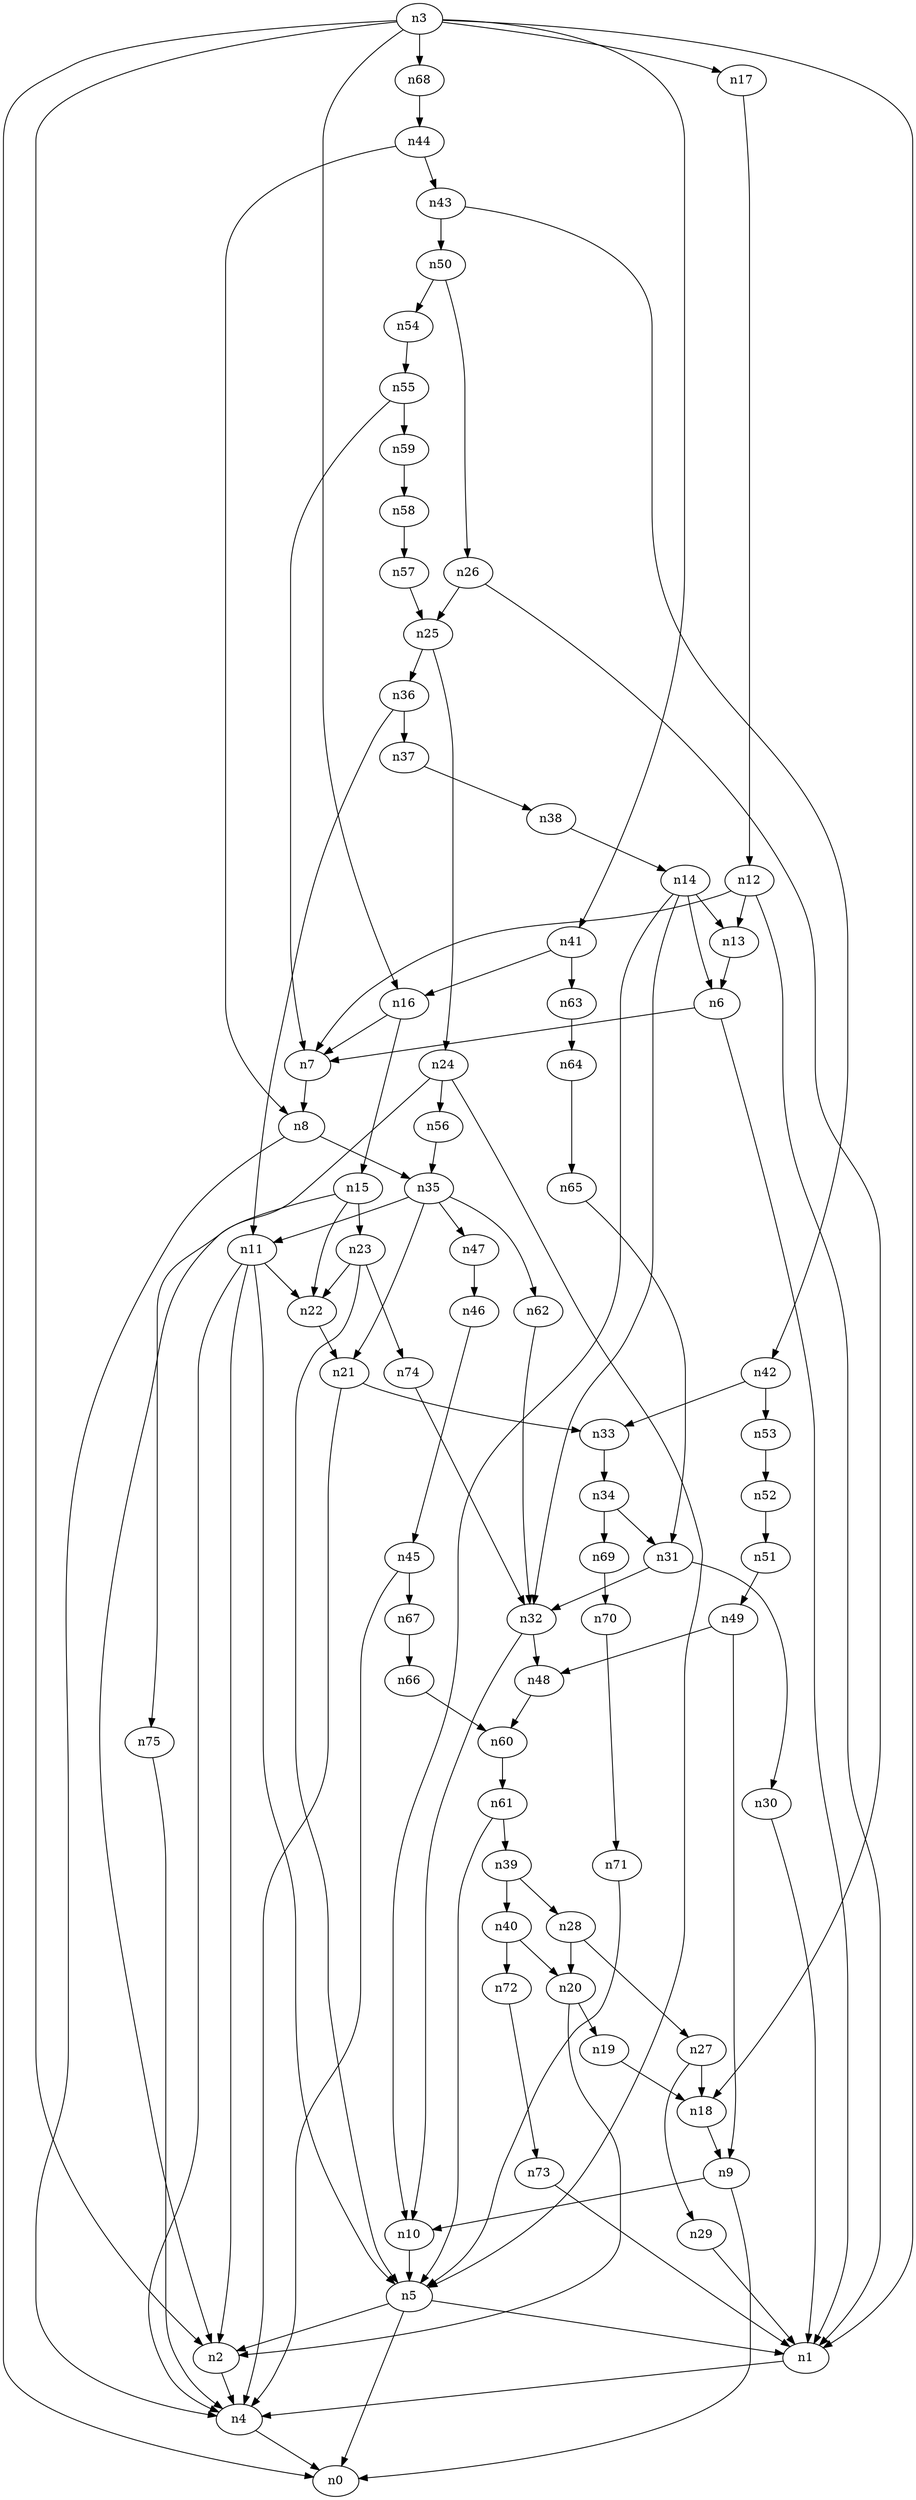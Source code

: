 digraph G {
	n1 -> n4	 [_graphml_id=e4];
	n2 -> n4	 [_graphml_id=e7];
	n3 -> n0	 [_graphml_id=e0];
	n3 -> n1	 [_graphml_id=e3];
	n3 -> n2	 [_graphml_id=e6];
	n3 -> n16	 [_graphml_id=e25];
	n3 -> n17	 [_graphml_id=e26];
	n3 -> n41	 [_graphml_id=e67];
	n3 -> n68	 [_graphml_id=e110];
	n4 -> n0	 [_graphml_id=e1];
	n5 -> n0	 [_graphml_id=e2];
	n5 -> n1	 [_graphml_id=e5];
	n5 -> n2	 [_graphml_id=e8];
	n6 -> n1	 [_graphml_id=e9];
	n6 -> n7	 [_graphml_id=e10];
	n7 -> n8	 [_graphml_id=e11];
	n8 -> n4	 [_graphml_id=e12];
	n8 -> n35	 [_graphml_id=e57];
	n9 -> n0	 [_graphml_id=e13];
	n9 -> n10	 [_graphml_id=e14];
	n10 -> n5	 [_graphml_id=e15];
	n11 -> n2	 [_graphml_id=e18];
	n11 -> n4	 [_graphml_id=e17];
	n11 -> n5	 [_graphml_id=e16];
	n11 -> n22	 [_graphml_id=e35];
	n12 -> n1	 [_graphml_id=e19];
	n12 -> n7	 [_graphml_id=e28];
	n12 -> n13	 [_graphml_id=e20];
	n13 -> n6	 [_graphml_id=e48];
	n14 -> n6	 [_graphml_id=e92];
	n14 -> n10	 [_graphml_id=e22];
	n14 -> n13	 [_graphml_id=e21];
	n14 -> n32	 [_graphml_id=e112];
	n15 -> n2	 [_graphml_id=e23];
	n15 -> n22	 [_graphml_id=e58];
	n15 -> n23	 [_graphml_id=e37];
	n16 -> n7	 [_graphml_id=e68];
	n16 -> n15	 [_graphml_id=e24];
	n17 -> n12	 [_graphml_id=e27];
	n18 -> n9	 [_graphml_id=e29];
	n19 -> n18	 [_graphml_id=e30];
	n20 -> n2	 [_graphml_id=e32];
	n20 -> n19	 [_graphml_id=e31];
	n21 -> n4	 [_graphml_id=e33];
	n21 -> n33	 [_graphml_id=e53];
	n22 -> n21	 [_graphml_id=e34];
	n23 -> n5	 [_graphml_id=e36];
	n23 -> n22	 [_graphml_id=e38];
	n23 -> n74	 [_graphml_id=e120];
	n24 -> n5	 [_graphml_id=e39];
	n24 -> n56	 [_graphml_id=e91];
	n24 -> n75	 [_graphml_id=e124];
	n25 -> n24	 [_graphml_id=e40];
	n25 -> n36	 [_graphml_id=e59];
	n26 -> n18	 [_graphml_id=e42];
	n26 -> n25	 [_graphml_id=e41];
	n27 -> n18	 [_graphml_id=e43];
	n27 -> n29	 [_graphml_id=e47];
	n28 -> n20	 [_graphml_id=e45];
	n28 -> n27	 [_graphml_id=e44];
	n29 -> n1	 [_graphml_id=e46];
	n30 -> n1	 [_graphml_id=e49];
	n31 -> n30	 [_graphml_id=e50];
	n31 -> n32	 [_graphml_id=e51];
	n32 -> n10	 [_graphml_id=e52];
	n32 -> n48	 [_graphml_id=e77];
	n33 -> n34	 [_graphml_id=e54];
	n34 -> n31	 [_graphml_id=e55];
	n34 -> n69	 [_graphml_id=e113];
	n35 -> n11	 [_graphml_id=e56];
	n35 -> n21	 [_graphml_id=e122];
	n35 -> n47	 [_graphml_id=e76];
	n35 -> n62	 [_graphml_id=e100];
	n36 -> n11	 [_graphml_id=e82];
	n36 -> n37	 [_graphml_id=e60];
	n37 -> n38	 [_graphml_id=e61];
	n38 -> n14	 [_graphml_id=e62];
	n39 -> n28	 [_graphml_id=e63];
	n39 -> n40	 [_graphml_id=e64];
	n40 -> n20	 [_graphml_id=e65];
	n40 -> n72	 [_graphml_id=e117];
	n41 -> n16	 [_graphml_id=e66];
	n41 -> n63	 [_graphml_id=e103];
	n42 -> n33	 [_graphml_id=e69];
	n42 -> n53	 [_graphml_id=e86];
	n43 -> n42	 [_graphml_id=e70];
	n43 -> n50	 [_graphml_id=e80];
	n44 -> n8	 [_graphml_id=e72];
	n44 -> n43	 [_graphml_id=e71];
	n45 -> n4	 [_graphml_id=e73];
	n45 -> n67	 [_graphml_id=e109];
	n46 -> n45	 [_graphml_id=e74];
	n47 -> n46	 [_graphml_id=e75];
	n48 -> n60	 [_graphml_id=e97];
	n49 -> n9	 [_graphml_id=e79];
	n49 -> n48	 [_graphml_id=e78];
	n50 -> n26	 [_graphml_id=e81];
	n50 -> n54	 [_graphml_id=e87];
	n51 -> n49	 [_graphml_id=e83];
	n52 -> n51	 [_graphml_id=e84];
	n53 -> n52	 [_graphml_id=e85];
	n54 -> n55	 [_graphml_id=e88];
	n55 -> n7	 [_graphml_id=e89];
	n55 -> n59	 [_graphml_id=e96];
	n56 -> n35	 [_graphml_id=e90];
	n57 -> n25	 [_graphml_id=e93];
	n58 -> n57	 [_graphml_id=e94];
	n59 -> n58	 [_graphml_id=e95];
	n60 -> n61	 [_graphml_id=e98];
	n61 -> n5	 [_graphml_id=e99];
	n61 -> n39	 [_graphml_id=e102];
	n62 -> n32	 [_graphml_id=e101];
	n63 -> n64	 [_graphml_id=e104];
	n64 -> n65	 [_graphml_id=e105];
	n65 -> n31	 [_graphml_id=e106];
	n66 -> n60	 [_graphml_id=e107];
	n67 -> n66	 [_graphml_id=e108];
	n68 -> n44	 [_graphml_id=e111];
	n69 -> n70	 [_graphml_id=e114];
	n70 -> n71	 [_graphml_id=e115];
	n71 -> n5	 [_graphml_id=e116];
	n72 -> n73	 [_graphml_id=e118];
	n73 -> n1	 [_graphml_id=e119];
	n74 -> n32	 [_graphml_id=e121];
	n75 -> n4	 [_graphml_id=e123];
}
